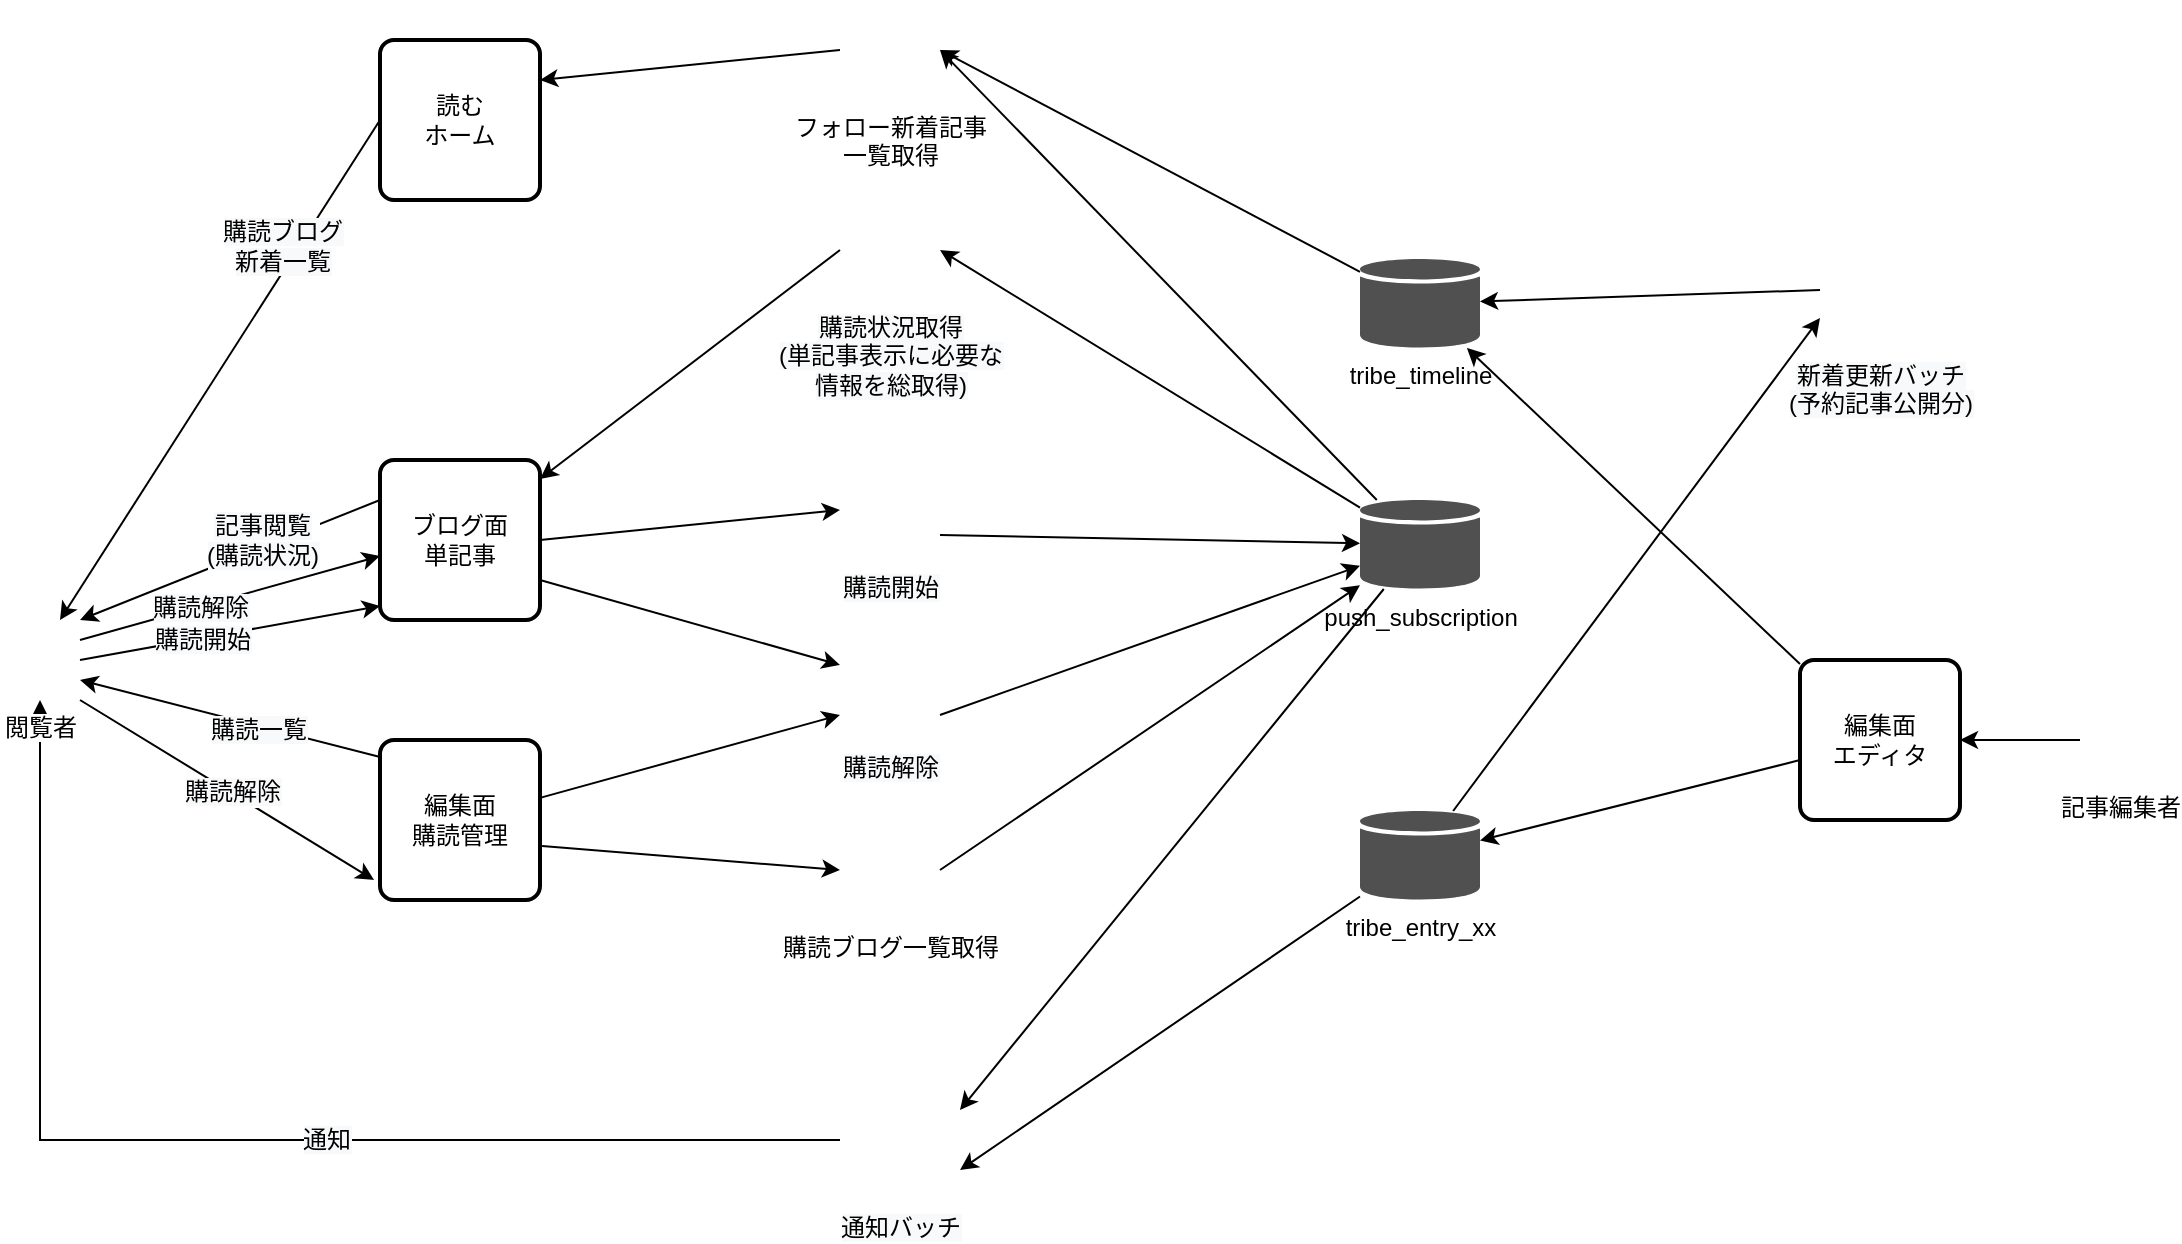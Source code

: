 <mxfile version="12.4.2" type="github" pages="1">
  <diagram id="LtNvV_Q8aPqqT5u1wBzz" name="Page-1">
    <mxGraphModel dx="1422" dy="772" grid="1" gridSize="10" guides="1" tooltips="1" connect="1" arrows="1" fold="1" page="1" pageScale="1" pageWidth="1169" pageHeight="827" math="0" shadow="0">
      <root>
        <mxCell id="0"/>
        <mxCell id="1" parent="0"/>
        <mxCell id="V_cz3rUaaJLSFiW3fjFY-47" style="edgeStyle=none;rounded=0;orthogonalLoop=1;jettySize=auto;html=1;exitX=0;exitY=0.5;exitDx=0;exitDy=0;entryX=0.75;entryY=0;entryDx=0;entryDy=0;" edge="1" parent="1" source="V_cz3rUaaJLSFiW3fjFY-81" target="V_cz3rUaaJLSFiW3fjFY-86">
          <mxGeometry relative="1" as="geometry">
            <mxPoint x="70" y="210" as="targetPoint"/>
          </mxGeometry>
        </mxCell>
        <mxCell id="V_cz3rUaaJLSFiW3fjFY-78" value="&lt;span style=&quot;background-color: rgb(248 , 249 , 250)&quot;&gt;購読ブログ&lt;/span&gt;&lt;br style=&quot;background-color: rgb(248 , 249 , 250)&quot;&gt;&lt;span style=&quot;background-color: rgb(248 , 249 , 250)&quot;&gt;新着一覧&lt;/span&gt;" style="text;html=1;align=center;verticalAlign=middle;resizable=0;points=[];;labelBackgroundColor=#ffffff;" vertex="1" connectable="0" parent="V_cz3rUaaJLSFiW3fjFY-47">
          <mxGeometry x="-0.613" y="1" relative="1" as="geometry">
            <mxPoint x="-18.94" y="13.51" as="offset"/>
          </mxGeometry>
        </mxCell>
        <mxCell id="V_cz3rUaaJLSFiW3fjFY-120" style="edgeStyle=none;rounded=0;orthogonalLoop=1;jettySize=auto;html=1;entryX=1;entryY=0.5;entryDx=0;entryDy=0;" edge="1" parent="1" source="V_cz3rUaaJLSFiW3fjFY-4" target="V_cz3rUaaJLSFiW3fjFY-43">
          <mxGeometry relative="1" as="geometry"/>
        </mxCell>
        <mxCell id="V_cz3rUaaJLSFiW3fjFY-4" value="記事編集者" style="shape=image;html=1;verticalAlign=top;verticalLabelPosition=bottom;labelBackgroundColor=#ffffff;imageAspect=0;aspect=fixed;image=https://cdn2.iconfinder.com/data/icons/people-80/96/Picture1-128.png" vertex="1" parent="1">
          <mxGeometry x="1080" y="440" width="40" height="40" as="geometry"/>
        </mxCell>
        <mxCell id="V_cz3rUaaJLSFiW3fjFY-129" style="edgeStyle=none;rounded=0;orthogonalLoop=1;jettySize=auto;html=1;entryX=1;entryY=0.75;entryDx=0;entryDy=0;" edge="1" parent="1" source="V_cz3rUaaJLSFiW3fjFY-22" target="V_cz3rUaaJLSFiW3fjFY-84">
          <mxGeometry relative="1" as="geometry"/>
        </mxCell>
        <mxCell id="V_cz3rUaaJLSFiW3fjFY-131" style="edgeStyle=none;rounded=0;orthogonalLoop=1;jettySize=auto;html=1;entryX=0;entryY=0.75;entryDx=0;entryDy=0;" edge="1" parent="1" source="V_cz3rUaaJLSFiW3fjFY-22" target="V_cz3rUaaJLSFiW3fjFY-44">
          <mxGeometry relative="1" as="geometry"/>
        </mxCell>
        <mxCell id="V_cz3rUaaJLSFiW3fjFY-22" value="tribe_entry_xx" style="shadow=0;dashed=0;html=1;strokeColor=none;fillColor=#505050;labelPosition=center;verticalLabelPosition=bottom;verticalAlign=top;outlineConnect=0;align=center;shape=mxgraph.office.databases.database;" vertex="1" parent="1">
          <mxGeometry x="720" y="495.5" width="60" height="44.5" as="geometry"/>
        </mxCell>
        <mxCell id="V_cz3rUaaJLSFiW3fjFY-123" style="edgeStyle=none;rounded=0;orthogonalLoop=1;jettySize=auto;html=1;" edge="1" parent="1" source="V_cz3rUaaJLSFiW3fjFY-43" target="V_cz3rUaaJLSFiW3fjFY-22">
          <mxGeometry relative="1" as="geometry"/>
        </mxCell>
        <mxCell id="V_cz3rUaaJLSFiW3fjFY-124" style="edgeStyle=none;rounded=0;orthogonalLoop=1;jettySize=auto;html=1;" edge="1" parent="1" source="V_cz3rUaaJLSFiW3fjFY-43" target="V_cz3rUaaJLSFiW3fjFY-80">
          <mxGeometry relative="1" as="geometry"/>
        </mxCell>
        <mxCell id="V_cz3rUaaJLSFiW3fjFY-43" value="編集面&lt;br&gt;エディタ" style="rounded=1;whiteSpace=wrap;html=1;absoluteArcSize=1;arcSize=14;strokeWidth=2;" vertex="1" parent="1">
          <mxGeometry x="940" y="420" width="80" height="80" as="geometry"/>
        </mxCell>
        <mxCell id="V_cz3rUaaJLSFiW3fjFY-130" style="edgeStyle=none;rounded=0;orthogonalLoop=1;jettySize=auto;html=1;" edge="1" parent="1" source="V_cz3rUaaJLSFiW3fjFY-44" target="V_cz3rUaaJLSFiW3fjFY-80">
          <mxGeometry relative="1" as="geometry"/>
        </mxCell>
        <mxCell id="V_cz3rUaaJLSFiW3fjFY-44" value="&lt;span style=&quot;background-color: rgb(248 , 249 , 250)&quot;&gt;新着更新バッチ&lt;/span&gt;&lt;br style=&quot;background-color: rgb(248 , 249 , 250)&quot;&gt;&lt;span style=&quot;background-color: rgb(248 , 249 , 250)&quot;&gt;(予約記事公開分)&lt;/span&gt;" style="shape=image;html=1;verticalAlign=top;verticalLabelPosition=bottom;labelBackgroundColor=#ffffff;imageAspect=0;aspect=fixed;image=https://cdn2.iconfinder.com/data/icons/ecqlipse2/FILE---BATCH.png" vertex="1" parent="1">
          <mxGeometry x="950" y="204" width="60" height="60" as="geometry"/>
        </mxCell>
        <mxCell id="V_cz3rUaaJLSFiW3fjFY-65" style="rounded=0;orthogonalLoop=1;jettySize=auto;html=1;entryX=0.5;entryY=1;entryDx=0;entryDy=0;exitX=0;exitY=0.5;exitDx=0;exitDy=0;edgeStyle=orthogonalEdgeStyle;" edge="1" parent="1" source="V_cz3rUaaJLSFiW3fjFY-84" target="V_cz3rUaaJLSFiW3fjFY-86">
          <mxGeometry relative="1" as="geometry">
            <mxPoint x="160" y="395" as="sourcePoint"/>
            <mxPoint x="80" y="257.5" as="targetPoint"/>
          </mxGeometry>
        </mxCell>
        <mxCell id="V_cz3rUaaJLSFiW3fjFY-85" value="&lt;span style=&quot;background-color: rgb(248 , 249 , 250)&quot;&gt;通知&lt;/span&gt;" style="text;html=1;align=center;verticalAlign=middle;resizable=0;points=[];;labelBackgroundColor=#ffffff;" vertex="1" connectable="0" parent="V_cz3rUaaJLSFiW3fjFY-65">
          <mxGeometry x="-0.171" y="-1" relative="1" as="geometry">
            <mxPoint y="1" as="offset"/>
          </mxGeometry>
        </mxCell>
        <mxCell id="V_cz3rUaaJLSFiW3fjFY-117" style="edgeStyle=none;rounded=0;orthogonalLoop=1;jettySize=auto;html=1;entryX=1;entryY=0.5;entryDx=0;entryDy=0;" edge="1" parent="1" source="V_cz3rUaaJLSFiW3fjFY-79" target="V_cz3rUaaJLSFiW3fjFY-115">
          <mxGeometry relative="1" as="geometry"/>
        </mxCell>
        <mxCell id="V_cz3rUaaJLSFiW3fjFY-125" style="edgeStyle=none;rounded=0;orthogonalLoop=1;jettySize=auto;html=1;entryX=1;entryY=0.5;entryDx=0;entryDy=0;" edge="1" parent="1" source="V_cz3rUaaJLSFiW3fjFY-79" target="V_cz3rUaaJLSFiW3fjFY-114">
          <mxGeometry relative="1" as="geometry"/>
        </mxCell>
        <mxCell id="V_cz3rUaaJLSFiW3fjFY-128" style="edgeStyle=none;rounded=0;orthogonalLoop=1;jettySize=auto;html=1;entryX=1;entryY=0.25;entryDx=0;entryDy=0;" edge="1" parent="1" source="V_cz3rUaaJLSFiW3fjFY-79" target="V_cz3rUaaJLSFiW3fjFY-84">
          <mxGeometry relative="1" as="geometry"/>
        </mxCell>
        <mxCell id="V_cz3rUaaJLSFiW3fjFY-79" value="push_subscription" style="shadow=0;dashed=0;html=1;strokeColor=none;fillColor=#505050;labelPosition=center;verticalLabelPosition=bottom;verticalAlign=top;outlineConnect=0;align=center;shape=mxgraph.office.databases.database;" vertex="1" parent="1">
          <mxGeometry x="720" y="340" width="60" height="44.5" as="geometry"/>
        </mxCell>
        <mxCell id="V_cz3rUaaJLSFiW3fjFY-127" style="edgeStyle=none;rounded=0;orthogonalLoop=1;jettySize=auto;html=1;entryX=1;entryY=0.5;entryDx=0;entryDy=0;" edge="1" parent="1" source="V_cz3rUaaJLSFiW3fjFY-80" target="V_cz3rUaaJLSFiW3fjFY-114">
          <mxGeometry relative="1" as="geometry"/>
        </mxCell>
        <mxCell id="V_cz3rUaaJLSFiW3fjFY-80" value="tribe_timeline" style="shadow=0;dashed=0;html=1;strokeColor=none;fillColor=#505050;labelPosition=center;verticalLabelPosition=bottom;verticalAlign=top;outlineConnect=0;align=center;shape=mxgraph.office.databases.database;" vertex="1" parent="1">
          <mxGeometry x="720" y="219.5" width="60" height="44.5" as="geometry"/>
        </mxCell>
        <mxCell id="V_cz3rUaaJLSFiW3fjFY-81" value="&lt;span style=&quot;white-space: nowrap&quot;&gt;読む&lt;br&gt;ホーム&lt;/span&gt;" style="rounded=1;whiteSpace=wrap;html=1;absoluteArcSize=1;arcSize=14;strokeWidth=2;" vertex="1" parent="1">
          <mxGeometry x="230" y="110" width="80" height="80" as="geometry"/>
        </mxCell>
        <mxCell id="V_cz3rUaaJLSFiW3fjFY-82" value="&lt;span style=&quot;white-space: nowrap&quot;&gt;ブログ面&lt;br&gt;単記事&lt;/span&gt;" style="rounded=1;whiteSpace=wrap;html=1;absoluteArcSize=1;arcSize=14;strokeWidth=2;" vertex="1" parent="1">
          <mxGeometry x="230" y="320" width="80" height="80" as="geometry"/>
        </mxCell>
        <mxCell id="V_cz3rUaaJLSFiW3fjFY-94" style="edgeStyle=none;rounded=0;orthogonalLoop=1;jettySize=auto;html=1;exitX=0.025;exitY=0.113;exitDx=0;exitDy=0;entryX=1;entryY=0.75;entryDx=0;entryDy=0;exitPerimeter=0;" edge="1" parent="1" source="V_cz3rUaaJLSFiW3fjFY-83" target="V_cz3rUaaJLSFiW3fjFY-86">
          <mxGeometry relative="1" as="geometry"/>
        </mxCell>
        <mxCell id="V_cz3rUaaJLSFiW3fjFY-95" value="&lt;span style=&quot;background-color: rgb(248 , 249 , 250)&quot;&gt;購読一覧&lt;/span&gt;" style="text;html=1;align=center;verticalAlign=middle;resizable=0;points=[];;labelBackgroundColor=#ffffff;" vertex="1" connectable="0" parent="V_cz3rUaaJLSFiW3fjFY-94">
          <mxGeometry x="-0.509" y="2" relative="1" as="geometry">
            <mxPoint x="-25.08" y="-7.04" as="offset"/>
          </mxGeometry>
        </mxCell>
        <mxCell id="V_cz3rUaaJLSFiW3fjFY-98" style="edgeStyle=none;rounded=0;orthogonalLoop=1;jettySize=auto;html=1;entryX=0;entryY=0.75;entryDx=0;entryDy=0;" edge="1" parent="1" source="V_cz3rUaaJLSFiW3fjFY-83" target="V_cz3rUaaJLSFiW3fjFY-88">
          <mxGeometry relative="1" as="geometry">
            <mxPoint x="280" y="490" as="sourcePoint"/>
          </mxGeometry>
        </mxCell>
        <mxCell id="V_cz3rUaaJLSFiW3fjFY-83" value="&lt;span style=&quot;white-space: nowrap&quot;&gt;編集面&lt;br&gt;購読管理&lt;/span&gt;" style="rounded=1;whiteSpace=wrap;html=1;absoluteArcSize=1;arcSize=14;strokeWidth=2;" vertex="1" parent="1">
          <mxGeometry x="230" y="460" width="80" height="80" as="geometry"/>
        </mxCell>
        <mxCell id="V_cz3rUaaJLSFiW3fjFY-84" value="&lt;span style=&quot;background-color: rgb(248 , 249 , 250)&quot;&gt;通知バッチ&lt;/span&gt;" style="shape=image;html=1;verticalAlign=top;verticalLabelPosition=bottom;labelBackgroundColor=#ffffff;imageAspect=0;aspect=fixed;image=https://cdn2.iconfinder.com/data/icons/ecqlipse2/FILE---BATCH.png" vertex="1" parent="1">
          <mxGeometry x="460" y="630" width="60" height="60" as="geometry"/>
        </mxCell>
        <mxCell id="V_cz3rUaaJLSFiW3fjFY-89" style="edgeStyle=none;rounded=0;orthogonalLoop=1;jettySize=auto;html=1;exitX=1;exitY=1;exitDx=0;exitDy=0;entryX=-0.037;entryY=0.875;entryDx=0;entryDy=0;entryPerimeter=0;" edge="1" parent="1" source="V_cz3rUaaJLSFiW3fjFY-86" target="V_cz3rUaaJLSFiW3fjFY-83">
          <mxGeometry relative="1" as="geometry"/>
        </mxCell>
        <mxCell id="V_cz3rUaaJLSFiW3fjFY-91" value="&lt;span style=&quot;background-color: rgb(248 , 249 , 250)&quot;&gt;購読解除&lt;/span&gt;" style="text;html=1;align=center;verticalAlign=middle;resizable=0;points=[];;labelBackgroundColor=#ffffff;" vertex="1" connectable="0" parent="V_cz3rUaaJLSFiW3fjFY-89">
          <mxGeometry x="-0.221" y="2" relative="1" as="geometry">
            <mxPoint x="17.15" y="12.23" as="offset"/>
          </mxGeometry>
        </mxCell>
        <mxCell id="V_cz3rUaaJLSFiW3fjFY-86" value="閲覧者" style="shape=image;html=1;verticalAlign=top;verticalLabelPosition=bottom;labelBackgroundColor=#ffffff;imageAspect=0;aspect=fixed;image=https://cdn2.iconfinder.com/data/icons/people-80/96/Picture1-128.png" vertex="1" parent="1">
          <mxGeometry x="40" y="400" width="40" height="40" as="geometry"/>
        </mxCell>
        <mxCell id="V_cz3rUaaJLSFiW3fjFY-88" value="&lt;span style=&quot;background-color: rgb(248 , 249 , 250)&quot;&gt;購読解除&lt;/span&gt;" style="shape=image;html=1;verticalAlign=top;verticalLabelPosition=bottom;labelBackgroundColor=#ffffff;imageAspect=0;aspect=fixed;image=https://cdn2.iconfinder.com/data/icons/competitive-strategy-and-corporate-training/512/196_Api_app_coding_developer_software_app_development-128.png" vertex="1" parent="1">
          <mxGeometry x="460" y="410" width="50" height="50" as="geometry"/>
        </mxCell>
        <mxCell id="V_cz3rUaaJLSFiW3fjFY-97" value="購読ブログ一覧取得" style="shape=image;html=1;verticalAlign=top;verticalLabelPosition=bottom;labelBackgroundColor=#ffffff;imageAspect=0;aspect=fixed;image=https://cdn2.iconfinder.com/data/icons/competitive-strategy-and-corporate-training/512/196_Api_app_coding_developer_software_app_development-128.png" vertex="1" parent="1">
          <mxGeometry x="460" y="500" width="50" height="50" as="geometry"/>
        </mxCell>
        <mxCell id="V_cz3rUaaJLSFiW3fjFY-99" style="edgeStyle=none;rounded=0;orthogonalLoop=1;jettySize=auto;html=1;exitX=1;exitY=0.75;exitDx=0;exitDy=0;" edge="1" parent="1" source="V_cz3rUaaJLSFiW3fjFY-88" target="V_cz3rUaaJLSFiW3fjFY-79">
          <mxGeometry relative="1" as="geometry">
            <mxPoint x="290" y="500" as="sourcePoint"/>
            <mxPoint x="345" y="527.5" as="targetPoint"/>
          </mxGeometry>
        </mxCell>
        <mxCell id="V_cz3rUaaJLSFiW3fjFY-100" style="edgeStyle=none;rounded=0;orthogonalLoop=1;jettySize=auto;html=1;entryX=0;entryY=0.5;entryDx=0;entryDy=0;exitX=1.013;exitY=0.663;exitDx=0;exitDy=0;exitPerimeter=0;" edge="1" parent="1" source="V_cz3rUaaJLSFiW3fjFY-83" target="V_cz3rUaaJLSFiW3fjFY-97">
          <mxGeometry relative="1" as="geometry">
            <mxPoint x="290" y="464.737" as="sourcePoint"/>
            <mxPoint x="345" y="457.5" as="targetPoint"/>
          </mxGeometry>
        </mxCell>
        <mxCell id="V_cz3rUaaJLSFiW3fjFY-101" style="edgeStyle=none;rounded=0;orthogonalLoop=1;jettySize=auto;html=1;exitX=1;exitY=0.5;exitDx=0;exitDy=0;" edge="1" parent="1" source="V_cz3rUaaJLSFiW3fjFY-97" target="V_cz3rUaaJLSFiW3fjFY-79">
          <mxGeometry relative="1" as="geometry">
            <mxPoint x="395" y="457.5" as="sourcePoint"/>
            <mxPoint x="630" y="578" as="targetPoint"/>
          </mxGeometry>
        </mxCell>
        <mxCell id="V_cz3rUaaJLSFiW3fjFY-102" value="&lt;span style=&quot;background-color: rgb(248 , 249 , 250)&quot;&gt;購読開始&lt;/span&gt;" style="shape=image;html=1;verticalAlign=top;verticalLabelPosition=bottom;labelBackgroundColor=#ffffff;imageAspect=0;aspect=fixed;image=https://cdn2.iconfinder.com/data/icons/competitive-strategy-and-corporate-training/512/196_Api_app_coding_developer_software_app_development-128.png" vertex="1" parent="1">
          <mxGeometry x="460" y="320" width="50" height="50" as="geometry"/>
        </mxCell>
        <mxCell id="V_cz3rUaaJLSFiW3fjFY-104" style="edgeStyle=none;rounded=0;orthogonalLoop=1;jettySize=auto;html=1;entryX=0;entryY=0.5;entryDx=0;entryDy=0;exitX=1;exitY=0.5;exitDx=0;exitDy=0;" edge="1" parent="1" source="V_cz3rUaaJLSFiW3fjFY-82" target="V_cz3rUaaJLSFiW3fjFY-102">
          <mxGeometry relative="1" as="geometry">
            <mxPoint x="290" y="464.737" as="sourcePoint"/>
            <mxPoint x="345" y="457.5" as="targetPoint"/>
          </mxGeometry>
        </mxCell>
        <mxCell id="V_cz3rUaaJLSFiW3fjFY-105" style="edgeStyle=none;rounded=0;orthogonalLoop=1;jettySize=auto;html=1;entryX=0;entryY=0.25;entryDx=0;entryDy=0;exitX=1;exitY=0.75;exitDx=0;exitDy=0;" edge="1" parent="1" source="V_cz3rUaaJLSFiW3fjFY-82" target="V_cz3rUaaJLSFiW3fjFY-88">
          <mxGeometry relative="1" as="geometry">
            <mxPoint x="290" y="370" as="sourcePoint"/>
            <mxPoint x="345" y="355" as="targetPoint"/>
          </mxGeometry>
        </mxCell>
        <mxCell id="V_cz3rUaaJLSFiW3fjFY-106" style="edgeStyle=none;rounded=0;orthogonalLoop=1;jettySize=auto;html=1;exitX=1;exitY=0.75;exitDx=0;exitDy=0;" edge="1" parent="1" source="V_cz3rUaaJLSFiW3fjFY-102" target="V_cz3rUaaJLSFiW3fjFY-79">
          <mxGeometry relative="1" as="geometry">
            <mxPoint x="395" y="457.5" as="sourcePoint"/>
            <mxPoint x="640" y="577.55" as="targetPoint"/>
          </mxGeometry>
        </mxCell>
        <mxCell id="V_cz3rUaaJLSFiW3fjFY-107" style="edgeStyle=none;rounded=0;orthogonalLoop=1;jettySize=auto;html=1;exitX=0;exitY=0.25;exitDx=0;exitDy=0;entryX=1;entryY=0;entryDx=0;entryDy=0;" edge="1" parent="1" source="V_cz3rUaaJLSFiW3fjFY-82" target="V_cz3rUaaJLSFiW3fjFY-86">
          <mxGeometry relative="1" as="geometry">
            <mxPoint x="210" y="450" as="sourcePoint"/>
            <mxPoint x="90" y="430" as="targetPoint"/>
          </mxGeometry>
        </mxCell>
        <mxCell id="V_cz3rUaaJLSFiW3fjFY-108" value="&lt;span style=&quot;background-color: rgb(248 , 249 , 250)&quot;&gt;記事閲覧&lt;/span&gt;&lt;br style=&quot;background-color: rgb(248 , 249 , 250)&quot;&gt;&lt;span style=&quot;background-color: rgb(248 , 249 , 250)&quot;&gt;(購読状況)&lt;/span&gt;" style="text;html=1;align=center;verticalAlign=middle;resizable=0;points=[];;labelBackgroundColor=#ffffff;" vertex="1" connectable="0" parent="V_cz3rUaaJLSFiW3fjFY-107">
          <mxGeometry x="-0.509" y="2" relative="1" as="geometry">
            <mxPoint x="-23.6" y="3.29" as="offset"/>
          </mxGeometry>
        </mxCell>
        <mxCell id="V_cz3rUaaJLSFiW3fjFY-109" style="edgeStyle=none;rounded=0;orthogonalLoop=1;jettySize=auto;html=1;exitX=1;exitY=0.25;exitDx=0;exitDy=0;entryX=0;entryY=0.6;entryDx=0;entryDy=0;entryPerimeter=0;" edge="1" parent="1" source="V_cz3rUaaJLSFiW3fjFY-86" target="V_cz3rUaaJLSFiW3fjFY-82">
          <mxGeometry relative="1" as="geometry">
            <mxPoint x="90" y="450" as="sourcePoint"/>
            <mxPoint x="210" y="490" as="targetPoint"/>
          </mxGeometry>
        </mxCell>
        <mxCell id="V_cz3rUaaJLSFiW3fjFY-110" value="&lt;span style=&quot;background-color: rgb(248 , 249 , 250)&quot;&gt;購読解除&lt;/span&gt;" style="text;html=1;align=center;verticalAlign=middle;resizable=0;points=[];;labelBackgroundColor=#ffffff;" vertex="1" connectable="0" parent="V_cz3rUaaJLSFiW3fjFY-109">
          <mxGeometry x="-0.221" y="2" relative="1" as="geometry">
            <mxPoint x="1.81" y="1.5" as="offset"/>
          </mxGeometry>
        </mxCell>
        <mxCell id="V_cz3rUaaJLSFiW3fjFY-111" style="edgeStyle=none;rounded=0;orthogonalLoop=1;jettySize=auto;html=1;exitX=1;exitY=0.5;exitDx=0;exitDy=0;entryX=0;entryY=0.913;entryDx=0;entryDy=0;entryPerimeter=0;exitPerimeter=0;" edge="1" parent="1" source="V_cz3rUaaJLSFiW3fjFY-86" target="V_cz3rUaaJLSFiW3fjFY-82">
          <mxGeometry relative="1" as="geometry">
            <mxPoint x="90" y="420" as="sourcePoint"/>
            <mxPoint x="210" y="370" as="targetPoint"/>
          </mxGeometry>
        </mxCell>
        <mxCell id="V_cz3rUaaJLSFiW3fjFY-112" value="&lt;span style=&quot;background-color: rgb(248 , 249 , 250)&quot;&gt;購読開始&lt;/span&gt;" style="text;html=1;align=center;verticalAlign=middle;resizable=0;points=[];;labelBackgroundColor=#ffffff;" vertex="1" connectable="0" parent="V_cz3rUaaJLSFiW3fjFY-111">
          <mxGeometry x="-0.221" y="2" relative="1" as="geometry">
            <mxPoint x="2.28" y="2.41" as="offset"/>
          </mxGeometry>
        </mxCell>
        <mxCell id="V_cz3rUaaJLSFiW3fjFY-114" value="フォロー新着記事&lt;br&gt;一覧取得" style="shape=image;html=1;verticalAlign=top;verticalLabelPosition=bottom;labelBackgroundColor=#ffffff;imageAspect=0;aspect=fixed;image=https://cdn2.iconfinder.com/data/icons/competitive-strategy-and-corporate-training/512/196_Api_app_coding_developer_software_app_development-128.png" vertex="1" parent="1">
          <mxGeometry x="460" y="90" width="50" height="50" as="geometry"/>
        </mxCell>
        <mxCell id="V_cz3rUaaJLSFiW3fjFY-116" style="rounded=0;orthogonalLoop=1;jettySize=auto;html=1;exitX=0;exitY=0.5;exitDx=0;exitDy=0;" edge="1" parent="1" source="V_cz3rUaaJLSFiW3fjFY-115" target="V_cz3rUaaJLSFiW3fjFY-82">
          <mxGeometry relative="1" as="geometry"/>
        </mxCell>
        <mxCell id="V_cz3rUaaJLSFiW3fjFY-115" value="&lt;span style=&quot;background-color: rgb(248 , 249 , 250)&quot;&gt;購読状況取得&lt;br&gt;(単記事表示に必要な&lt;br&gt;情報を総取得)&lt;br&gt;&lt;/span&gt;" style="shape=image;html=1;verticalAlign=top;verticalLabelPosition=bottom;labelBackgroundColor=#ffffff;imageAspect=0;aspect=fixed;image=https://cdn2.iconfinder.com/data/icons/competitive-strategy-and-corporate-training/512/196_Api_app_coding_developer_software_app_development-128.png" vertex="1" parent="1">
          <mxGeometry x="460" y="190" width="50" height="50" as="geometry"/>
        </mxCell>
        <mxCell id="V_cz3rUaaJLSFiW3fjFY-119" style="rounded=0;orthogonalLoop=1;jettySize=auto;html=1;exitX=0;exitY=0.5;exitDx=0;exitDy=0;entryX=1;entryY=0.25;entryDx=0;entryDy=0;" edge="1" parent="1" source="V_cz3rUaaJLSFiW3fjFY-114" target="V_cz3rUaaJLSFiW3fjFY-81">
          <mxGeometry relative="1" as="geometry">
            <mxPoint x="398" y="269" as="sourcePoint"/>
            <mxPoint x="290" y="342.703" as="targetPoint"/>
          </mxGeometry>
        </mxCell>
      </root>
    </mxGraphModel>
  </diagram>
</mxfile>
